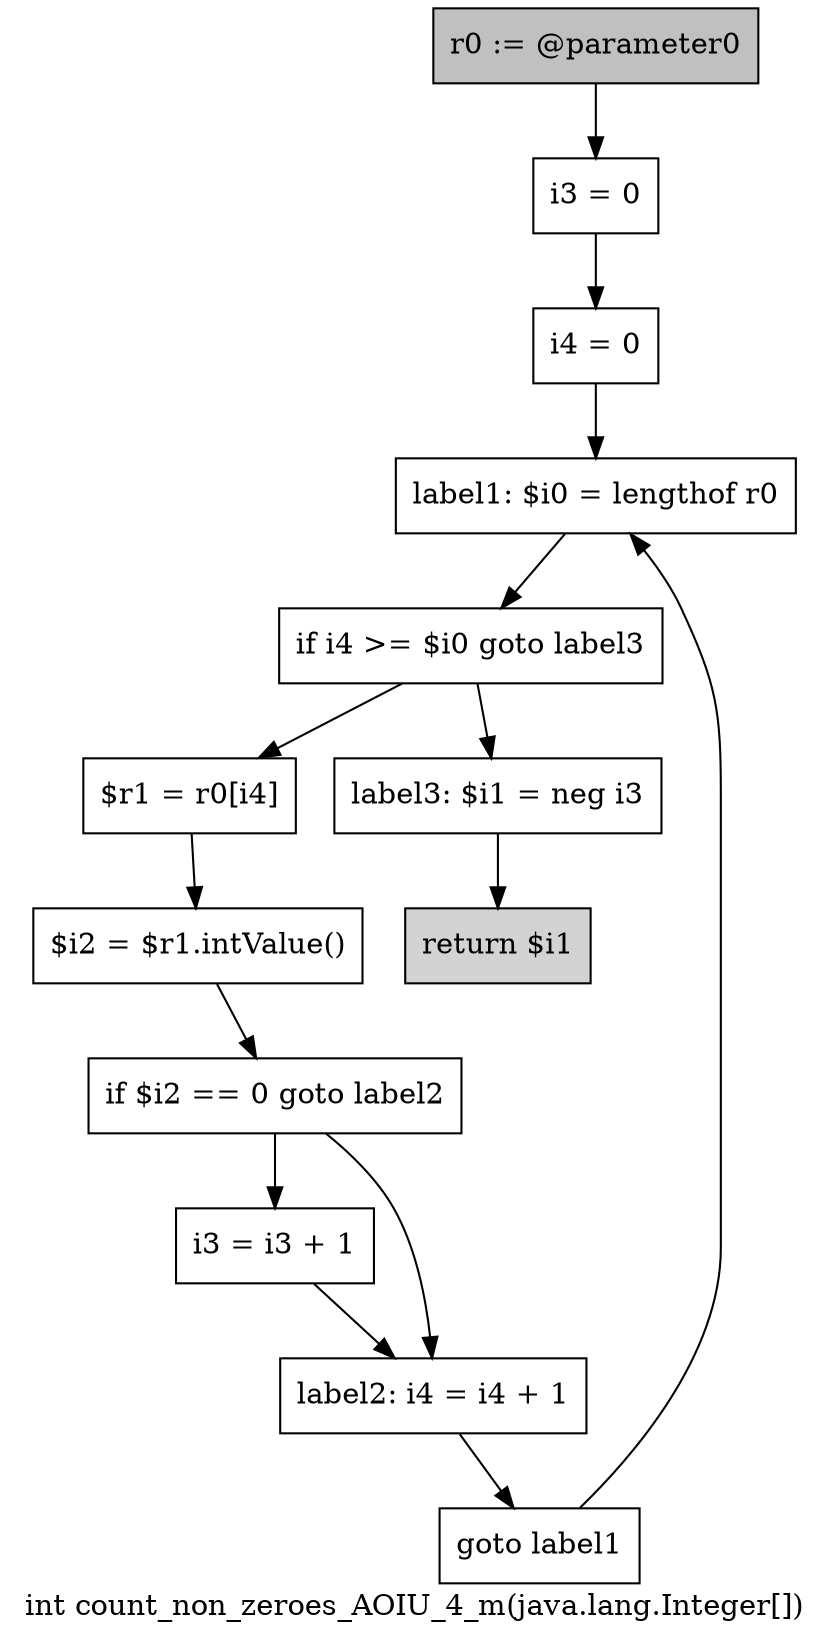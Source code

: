 digraph "int count_non_zeroes_AOIU_4_m(java.lang.Integer[])" {
    label="int count_non_zeroes_AOIU_4_m(java.lang.Integer[])";
    node [shape=box];
    "0" [style=filled,fillcolor=gray,label="r0 := @parameter0",];
    "1" [label="i3 = 0",];
    "0"->"1";
    "2" [label="i4 = 0",];
    "1"->"2";
    "3" [label="label1: $i0 = lengthof r0",];
    "2"->"3";
    "4" [label="if i4 >= $i0 goto label3",];
    "3"->"4";
    "5" [label="$r1 = r0[i4]",];
    "4"->"5";
    "11" [label="label3: $i1 = neg i3",];
    "4"->"11";
    "6" [label="$i2 = $r1.intValue()",];
    "5"->"6";
    "7" [label="if $i2 == 0 goto label2",];
    "6"->"7";
    "8" [label="i3 = i3 + 1",];
    "7"->"8";
    "9" [label="label2: i4 = i4 + 1",];
    "7"->"9";
    "8"->"9";
    "10" [label="goto label1",];
    "9"->"10";
    "10"->"3";
    "12" [style=filled,fillcolor=lightgray,label="return $i1",];
    "11"->"12";
}
